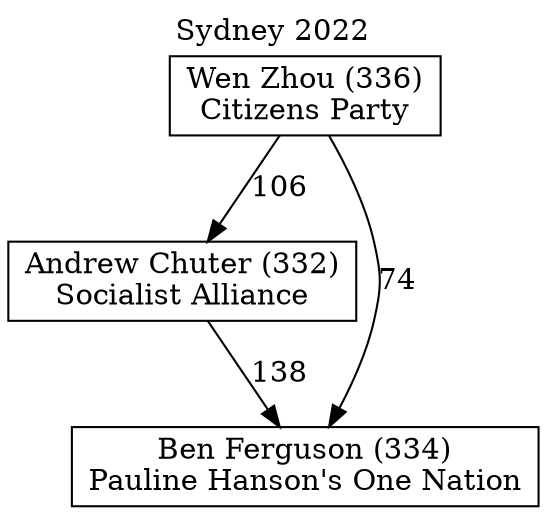 // House preference flow
digraph "Ben Ferguson (334)_Sydney_2022" {
	graph [label="Sydney 2022" labelloc=t mclimit=10]
	node [shape=box]
	"Andrew Chuter (332)" [label="Andrew Chuter (332)
Socialist Alliance"]
	"Wen Zhou (336)" [label="Wen Zhou (336)
Citizens Party"]
	"Ben Ferguson (334)" [label="Ben Ferguson (334)
Pauline Hanson's One Nation"]
	"Wen Zhou (336)" -> "Andrew Chuter (332)" [label=106]
	"Andrew Chuter (332)" -> "Ben Ferguson (334)" [label=138]
	"Wen Zhou (336)" -> "Ben Ferguson (334)" [label=74]
}

